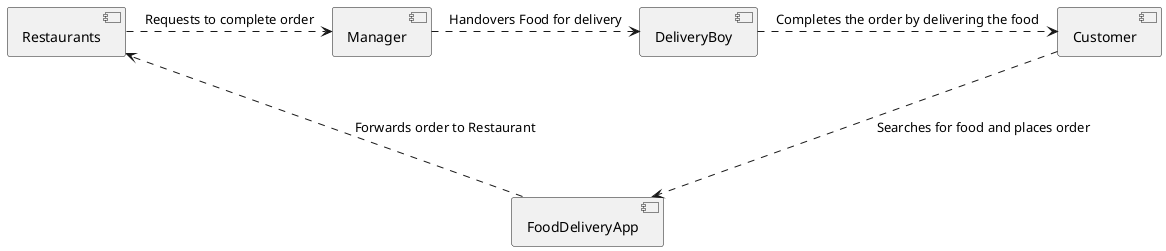 @startuml component_diagram

component FoodDeliveryApp
component Restaurants
component Manager
component DeliveryBoy
component Customer

Customer .--> FoodDeliveryApp : "Searches for food and places order"
FoodDeliveryApp .--> Restaurants : "Forwards order to Restaurant"
Restaurants .> Manager : "Requests to complete order"
Manager .> DeliveryBoy : "Handovers Food for delivery"
DeliveryBoy .>Customer : "Completes the order by delivering the food"


@enduml